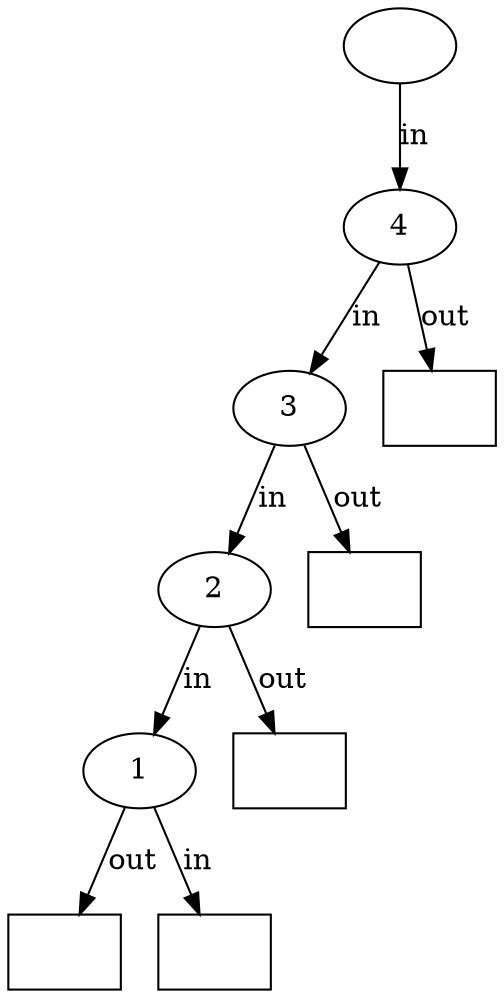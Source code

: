 digraph {
	_ [ label="" ]
	_4 [ label="4" ]
	_3 [ label="3" ]
	_2 [ label="2" ]
	_1 [ label="1" ]
	node [ label="" shape="rectangle" ]
	_4out
	_3out
	_2out
	_1out
	_1in
	_ -> _4 [ label="in" ]
	_4 -> _4out [ label="out" ]
	_4 -> _3 [ label="in" ]
	_3 -> _3out [ label="out" ]
	_3 -> _2 [ label="in" ]
	_2 -> _2out [ label="out" ]
	_2 -> _1 [ label="in" ]
	_1 -> _1out [ label="out" ]
	_1 -> _1in [ label="in" ]
}
 
